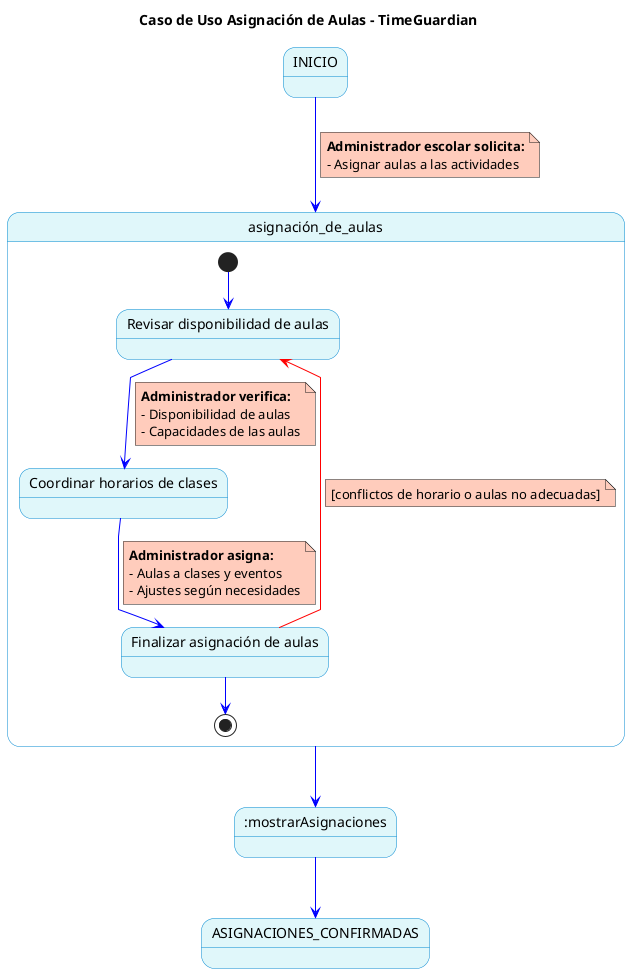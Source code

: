 @startuml

skinparam state {
  BackgroundColor #e0f7fa
  BorderColor #0288d1
}

skinparam note {
  BackgroundColor #ffccbc
}

skinparam linetype polyline

title Caso de Uso Asignación de Aulas - TimeGuardian

INICIO -[#blue]-> asignación_de_aulas
note on link
  **Administrador escolar solicita:**
  - Asignar aulas a las actividades
end note

state asignación_de_aulas {
  state "Revisar disponibilidad de aulas" as A
  state "Coordinar horarios de clases" as B
  state "Finalizar asignación de aulas" as C

  [*] -[#blue]-> A
  A -[#blue]-> B
  note on link
      **Administrador verifica:**
      - Disponibilidad de aulas
      - Capacidades de las aulas
  end note
  B -[#blue]-> C
  note on link
    **Administrador asigna:**
    - Aulas a clases y eventos
    - Ajustes según necesidades
  end note
  C -[#red]-> A
  note on link
    [conflictos de horario o aulas no adecuadas]
  end note
  C -[#blue]-> [*]
}

asignación_de_aulas -[#blue]-> :mostrarAsignaciones

:mostrarAsignaciones -[#blue]-> ASIGNACIONES_CONFIRMADAS

@enduml
